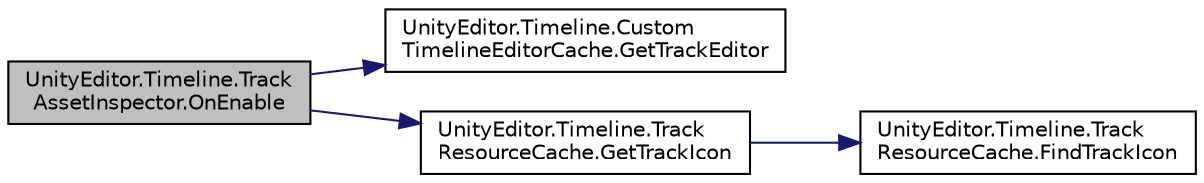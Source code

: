 digraph "UnityEditor.Timeline.TrackAssetInspector.OnEnable"
{
 // LATEX_PDF_SIZE
  edge [fontname="Helvetica",fontsize="10",labelfontname="Helvetica",labelfontsize="10"];
  node [fontname="Helvetica",fontsize="10",shape=record];
  rankdir="LR";
  Node1 [label="UnityEditor.Timeline.Track\lAssetInspector.OnEnable",height=0.2,width=0.4,color="black", fillcolor="grey75", style="filled", fontcolor="black",tooltip=" "];
  Node1 -> Node2 [color="midnightblue",fontsize="10",style="solid",fontname="Helvetica"];
  Node2 [label="UnityEditor.Timeline.Custom\lTimelineEditorCache.GetTrackEditor",height=0.2,width=0.4,color="black", fillcolor="white", style="filled",URL="$class_unity_editor_1_1_timeline_1_1_custom_timeline_editor_cache.html#aae5081f889dccc72e79757a88c2948aa",tooltip=" "];
  Node1 -> Node3 [color="midnightblue",fontsize="10",style="solid",fontname="Helvetica"];
  Node3 [label="UnityEditor.Timeline.Track\lResourceCache.GetTrackIcon",height=0.2,width=0.4,color="black", fillcolor="white", style="filled",URL="$class_unity_editor_1_1_timeline_1_1_track_resource_cache.html#a6d00d5c42be74fcf3ed92a4d2bd95eda",tooltip=" "];
  Node3 -> Node4 [color="midnightblue",fontsize="10",style="solid",fontname="Helvetica"];
  Node4 [label="UnityEditor.Timeline.Track\lResourceCache.FindTrackIcon",height=0.2,width=0.4,color="black", fillcolor="white", style="filled",URL="$class_unity_editor_1_1_timeline_1_1_track_resource_cache.html#a1aa92f8e98821c683bb2790ad9d14372",tooltip=" "];
}

